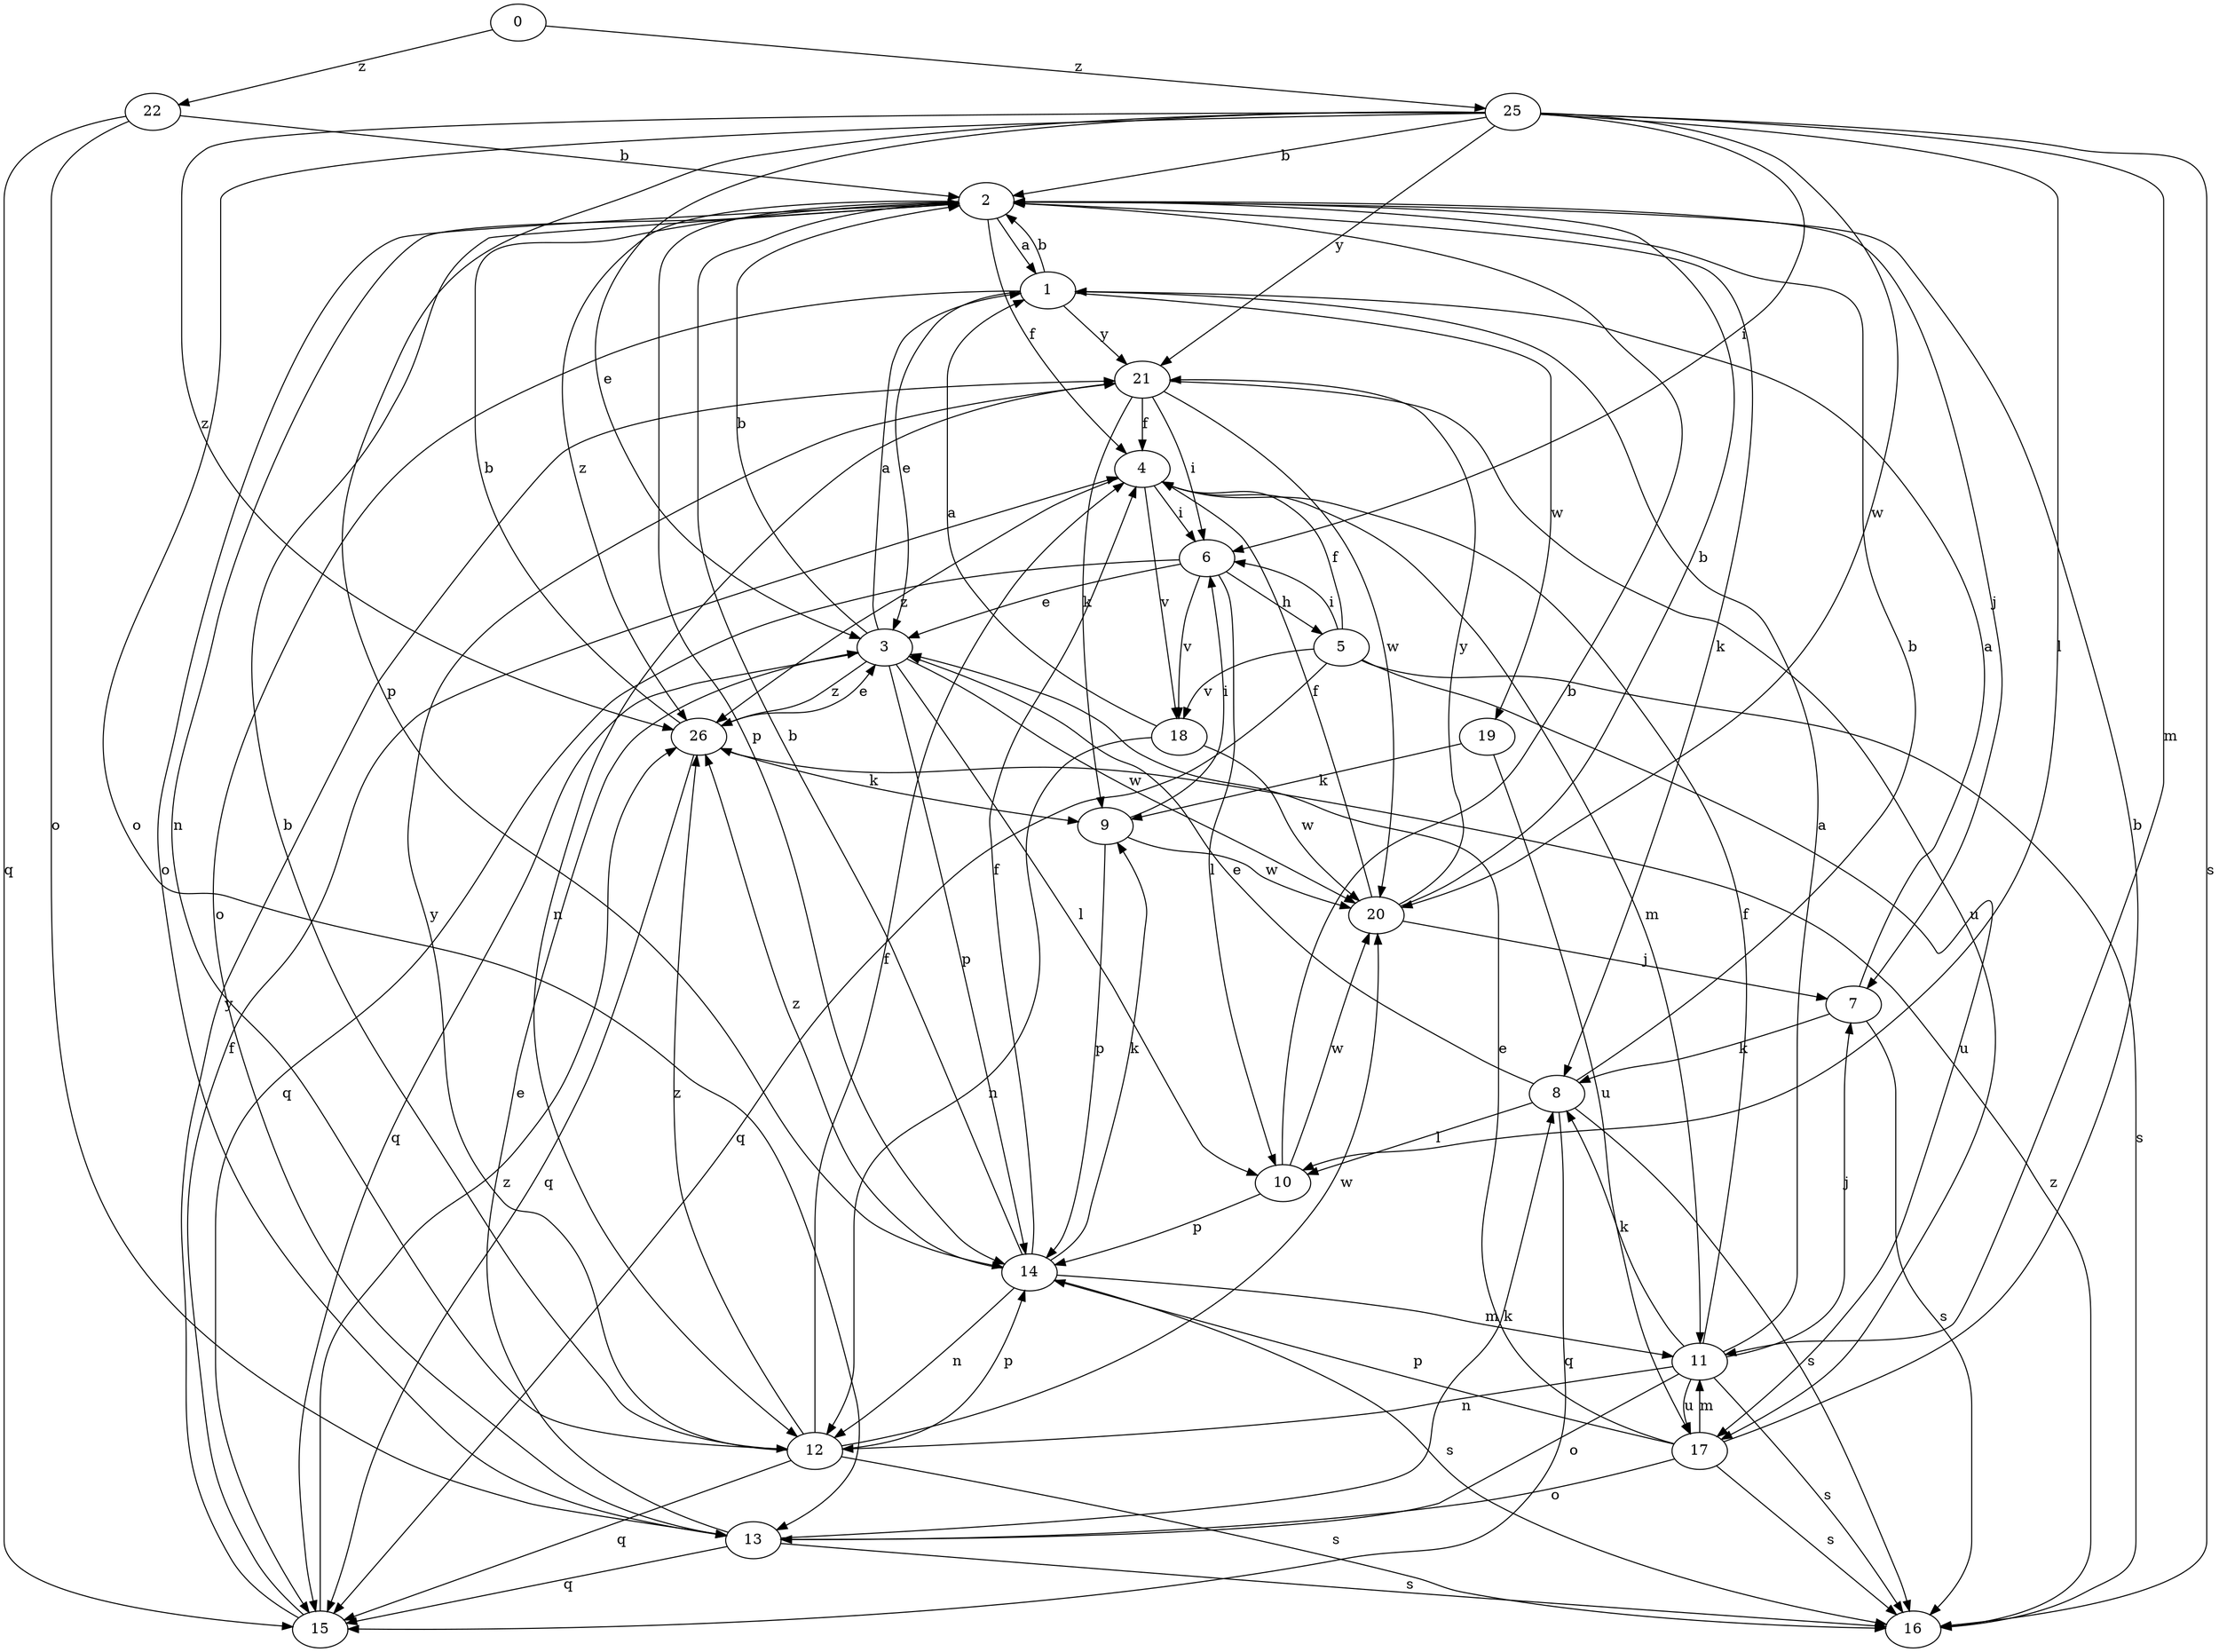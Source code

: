 strict digraph  {
0;
1;
2;
3;
4;
5;
6;
7;
8;
9;
10;
11;
12;
13;
14;
15;
16;
17;
18;
19;
20;
21;
22;
25;
26;
0 -> 22  [label=z];
0 -> 25  [label=z];
1 -> 2  [label=b];
1 -> 3  [label=e];
1 -> 13  [label=o];
1 -> 19  [label=w];
1 -> 21  [label=y];
2 -> 1  [label=a];
2 -> 4  [label=f];
2 -> 7  [label=j];
2 -> 8  [label=k];
2 -> 12  [label=n];
2 -> 13  [label=o];
2 -> 14  [label=p];
2 -> 26  [label=z];
3 -> 1  [label=a];
3 -> 2  [label=b];
3 -> 10  [label=l];
3 -> 14  [label=p];
3 -> 15  [label=q];
3 -> 20  [label=w];
3 -> 26  [label=z];
4 -> 6  [label=i];
4 -> 11  [label=m];
4 -> 18  [label=v];
4 -> 26  [label=z];
5 -> 4  [label=f];
5 -> 6  [label=i];
5 -> 15  [label=q];
5 -> 16  [label=s];
5 -> 17  [label=u];
5 -> 18  [label=v];
6 -> 3  [label=e];
6 -> 5  [label=h];
6 -> 10  [label=l];
6 -> 15  [label=q];
6 -> 18  [label=v];
7 -> 1  [label=a];
7 -> 8  [label=k];
7 -> 16  [label=s];
8 -> 2  [label=b];
8 -> 3  [label=e];
8 -> 10  [label=l];
8 -> 15  [label=q];
8 -> 16  [label=s];
9 -> 6  [label=i];
9 -> 14  [label=p];
9 -> 20  [label=w];
10 -> 2  [label=b];
10 -> 14  [label=p];
10 -> 20  [label=w];
11 -> 1  [label=a];
11 -> 4  [label=f];
11 -> 7  [label=j];
11 -> 8  [label=k];
11 -> 12  [label=n];
11 -> 13  [label=o];
11 -> 16  [label=s];
11 -> 17  [label=u];
12 -> 2  [label=b];
12 -> 4  [label=f];
12 -> 14  [label=p];
12 -> 15  [label=q];
12 -> 16  [label=s];
12 -> 20  [label=w];
12 -> 21  [label=y];
12 -> 26  [label=z];
13 -> 3  [label=e];
13 -> 8  [label=k];
13 -> 15  [label=q];
13 -> 16  [label=s];
14 -> 2  [label=b];
14 -> 4  [label=f];
14 -> 9  [label=k];
14 -> 11  [label=m];
14 -> 12  [label=n];
14 -> 16  [label=s];
14 -> 26  [label=z];
15 -> 4  [label=f];
15 -> 21  [label=y];
15 -> 26  [label=z];
16 -> 26  [label=z];
17 -> 2  [label=b];
17 -> 3  [label=e];
17 -> 11  [label=m];
17 -> 13  [label=o];
17 -> 14  [label=p];
17 -> 16  [label=s];
18 -> 1  [label=a];
18 -> 12  [label=n];
18 -> 20  [label=w];
19 -> 9  [label=k];
19 -> 17  [label=u];
20 -> 2  [label=b];
20 -> 4  [label=f];
20 -> 7  [label=j];
20 -> 21  [label=y];
21 -> 4  [label=f];
21 -> 6  [label=i];
21 -> 9  [label=k];
21 -> 12  [label=n];
21 -> 17  [label=u];
21 -> 20  [label=w];
22 -> 2  [label=b];
22 -> 13  [label=o];
22 -> 15  [label=q];
25 -> 2  [label=b];
25 -> 3  [label=e];
25 -> 6  [label=i];
25 -> 10  [label=l];
25 -> 11  [label=m];
25 -> 13  [label=o];
25 -> 14  [label=p];
25 -> 16  [label=s];
25 -> 20  [label=w];
25 -> 21  [label=y];
25 -> 26  [label=z];
26 -> 2  [label=b];
26 -> 3  [label=e];
26 -> 9  [label=k];
26 -> 15  [label=q];
}
